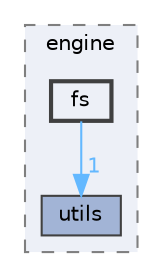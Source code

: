 digraph "C:/Dev/Techstorm-v5/src/engine/fs"
{
 // LATEX_PDF_SIZE
  bgcolor="transparent";
  edge [fontname=Helvetica,fontsize=10,labelfontname=Helvetica,labelfontsize=10];
  node [fontname=Helvetica,fontsize=10,shape=box,height=0.2,width=0.4];
  compound=true
  subgraph clusterdir_2052808828190f934b76e979ee65af8a {
    graph [ bgcolor="#edf0f7", pencolor="grey50", label="engine", fontname=Helvetica,fontsize=10 style="filled,dashed", URL="dir_2052808828190f934b76e979ee65af8a.html",tooltip=""]
  dir_ad45fcc0c842cd88b5556c32fab80eb5 [label="utils", fillcolor="#a2b4d6", color="grey25", style="filled", URL="dir_ad45fcc0c842cd88b5556c32fab80eb5.html",tooltip=""];
  dir_61e8c4930a2b0e7b78d347ba3b13742a [label="fs", fillcolor="#edf0f7", color="grey25", style="filled,bold", URL="dir_61e8c4930a2b0e7b78d347ba3b13742a.html",tooltip=""];
  }
  dir_61e8c4930a2b0e7b78d347ba3b13742a->dir_ad45fcc0c842cd88b5556c32fab80eb5 [headlabel="1", labeldistance=1.5 headhref="dir_000005_000017.html" href="dir_000005_000017.html" color="steelblue1" fontcolor="steelblue1"];
}
